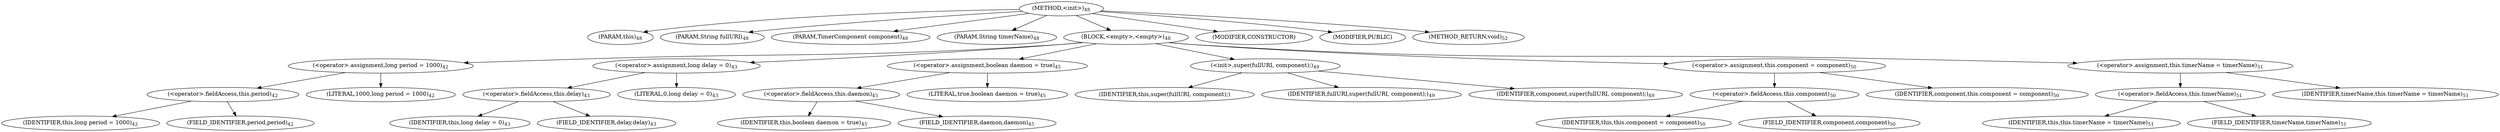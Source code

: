 digraph "&lt;init&gt;" {  
"57" [label = <(METHOD,&lt;init&gt;)<SUB>48</SUB>> ]
"4" [label = <(PARAM,this)<SUB>48</SUB>> ]
"58" [label = <(PARAM,String fullURI)<SUB>48</SUB>> ]
"59" [label = <(PARAM,TimerComponent component)<SUB>48</SUB>> ]
"60" [label = <(PARAM,String timerName)<SUB>48</SUB>> ]
"61" [label = <(BLOCK,&lt;empty&gt;,&lt;empty&gt;)<SUB>48</SUB>> ]
"62" [label = <(&lt;operator&gt;.assignment,long period = 1000)<SUB>42</SUB>> ]
"63" [label = <(&lt;operator&gt;.fieldAccess,this.period)<SUB>42</SUB>> ]
"64" [label = <(IDENTIFIER,this,long period = 1000)<SUB>42</SUB>> ]
"65" [label = <(FIELD_IDENTIFIER,period,period)<SUB>42</SUB>> ]
"66" [label = <(LITERAL,1000,long period = 1000)<SUB>42</SUB>> ]
"67" [label = <(&lt;operator&gt;.assignment,long delay = 0)<SUB>43</SUB>> ]
"68" [label = <(&lt;operator&gt;.fieldAccess,this.delay)<SUB>43</SUB>> ]
"69" [label = <(IDENTIFIER,this,long delay = 0)<SUB>43</SUB>> ]
"70" [label = <(FIELD_IDENTIFIER,delay,delay)<SUB>43</SUB>> ]
"71" [label = <(LITERAL,0,long delay = 0)<SUB>43</SUB>> ]
"72" [label = <(&lt;operator&gt;.assignment,boolean daemon = true)<SUB>45</SUB>> ]
"73" [label = <(&lt;operator&gt;.fieldAccess,this.daemon)<SUB>45</SUB>> ]
"74" [label = <(IDENTIFIER,this,boolean daemon = true)<SUB>45</SUB>> ]
"75" [label = <(FIELD_IDENTIFIER,daemon,daemon)<SUB>45</SUB>> ]
"76" [label = <(LITERAL,true,boolean daemon = true)<SUB>45</SUB>> ]
"77" [label = <(&lt;init&gt;,super(fullURI, component);)<SUB>49</SUB>> ]
"3" [label = <(IDENTIFIER,this,super(fullURI, component);)> ]
"78" [label = <(IDENTIFIER,fullURI,super(fullURI, component);)<SUB>49</SUB>> ]
"79" [label = <(IDENTIFIER,component,super(fullURI, component);)<SUB>49</SUB>> ]
"80" [label = <(&lt;operator&gt;.assignment,this.component = component)<SUB>50</SUB>> ]
"81" [label = <(&lt;operator&gt;.fieldAccess,this.component)<SUB>50</SUB>> ]
"5" [label = <(IDENTIFIER,this,this.component = component)<SUB>50</SUB>> ]
"82" [label = <(FIELD_IDENTIFIER,component,component)<SUB>50</SUB>> ]
"83" [label = <(IDENTIFIER,component,this.component = component)<SUB>50</SUB>> ]
"84" [label = <(&lt;operator&gt;.assignment,this.timerName = timerName)<SUB>51</SUB>> ]
"85" [label = <(&lt;operator&gt;.fieldAccess,this.timerName)<SUB>51</SUB>> ]
"6" [label = <(IDENTIFIER,this,this.timerName = timerName)<SUB>51</SUB>> ]
"86" [label = <(FIELD_IDENTIFIER,timerName,timerName)<SUB>51</SUB>> ]
"87" [label = <(IDENTIFIER,timerName,this.timerName = timerName)<SUB>51</SUB>> ]
"88" [label = <(MODIFIER,CONSTRUCTOR)> ]
"89" [label = <(MODIFIER,PUBLIC)> ]
"90" [label = <(METHOD_RETURN,void)<SUB>52</SUB>> ]
  "57" -> "4" 
  "57" -> "58" 
  "57" -> "59" 
  "57" -> "60" 
  "57" -> "61" 
  "57" -> "88" 
  "57" -> "89" 
  "57" -> "90" 
  "61" -> "62" 
  "61" -> "67" 
  "61" -> "72" 
  "61" -> "77" 
  "61" -> "80" 
  "61" -> "84" 
  "62" -> "63" 
  "62" -> "66" 
  "63" -> "64" 
  "63" -> "65" 
  "67" -> "68" 
  "67" -> "71" 
  "68" -> "69" 
  "68" -> "70" 
  "72" -> "73" 
  "72" -> "76" 
  "73" -> "74" 
  "73" -> "75" 
  "77" -> "3" 
  "77" -> "78" 
  "77" -> "79" 
  "80" -> "81" 
  "80" -> "83" 
  "81" -> "5" 
  "81" -> "82" 
  "84" -> "85" 
  "84" -> "87" 
  "85" -> "6" 
  "85" -> "86" 
}
